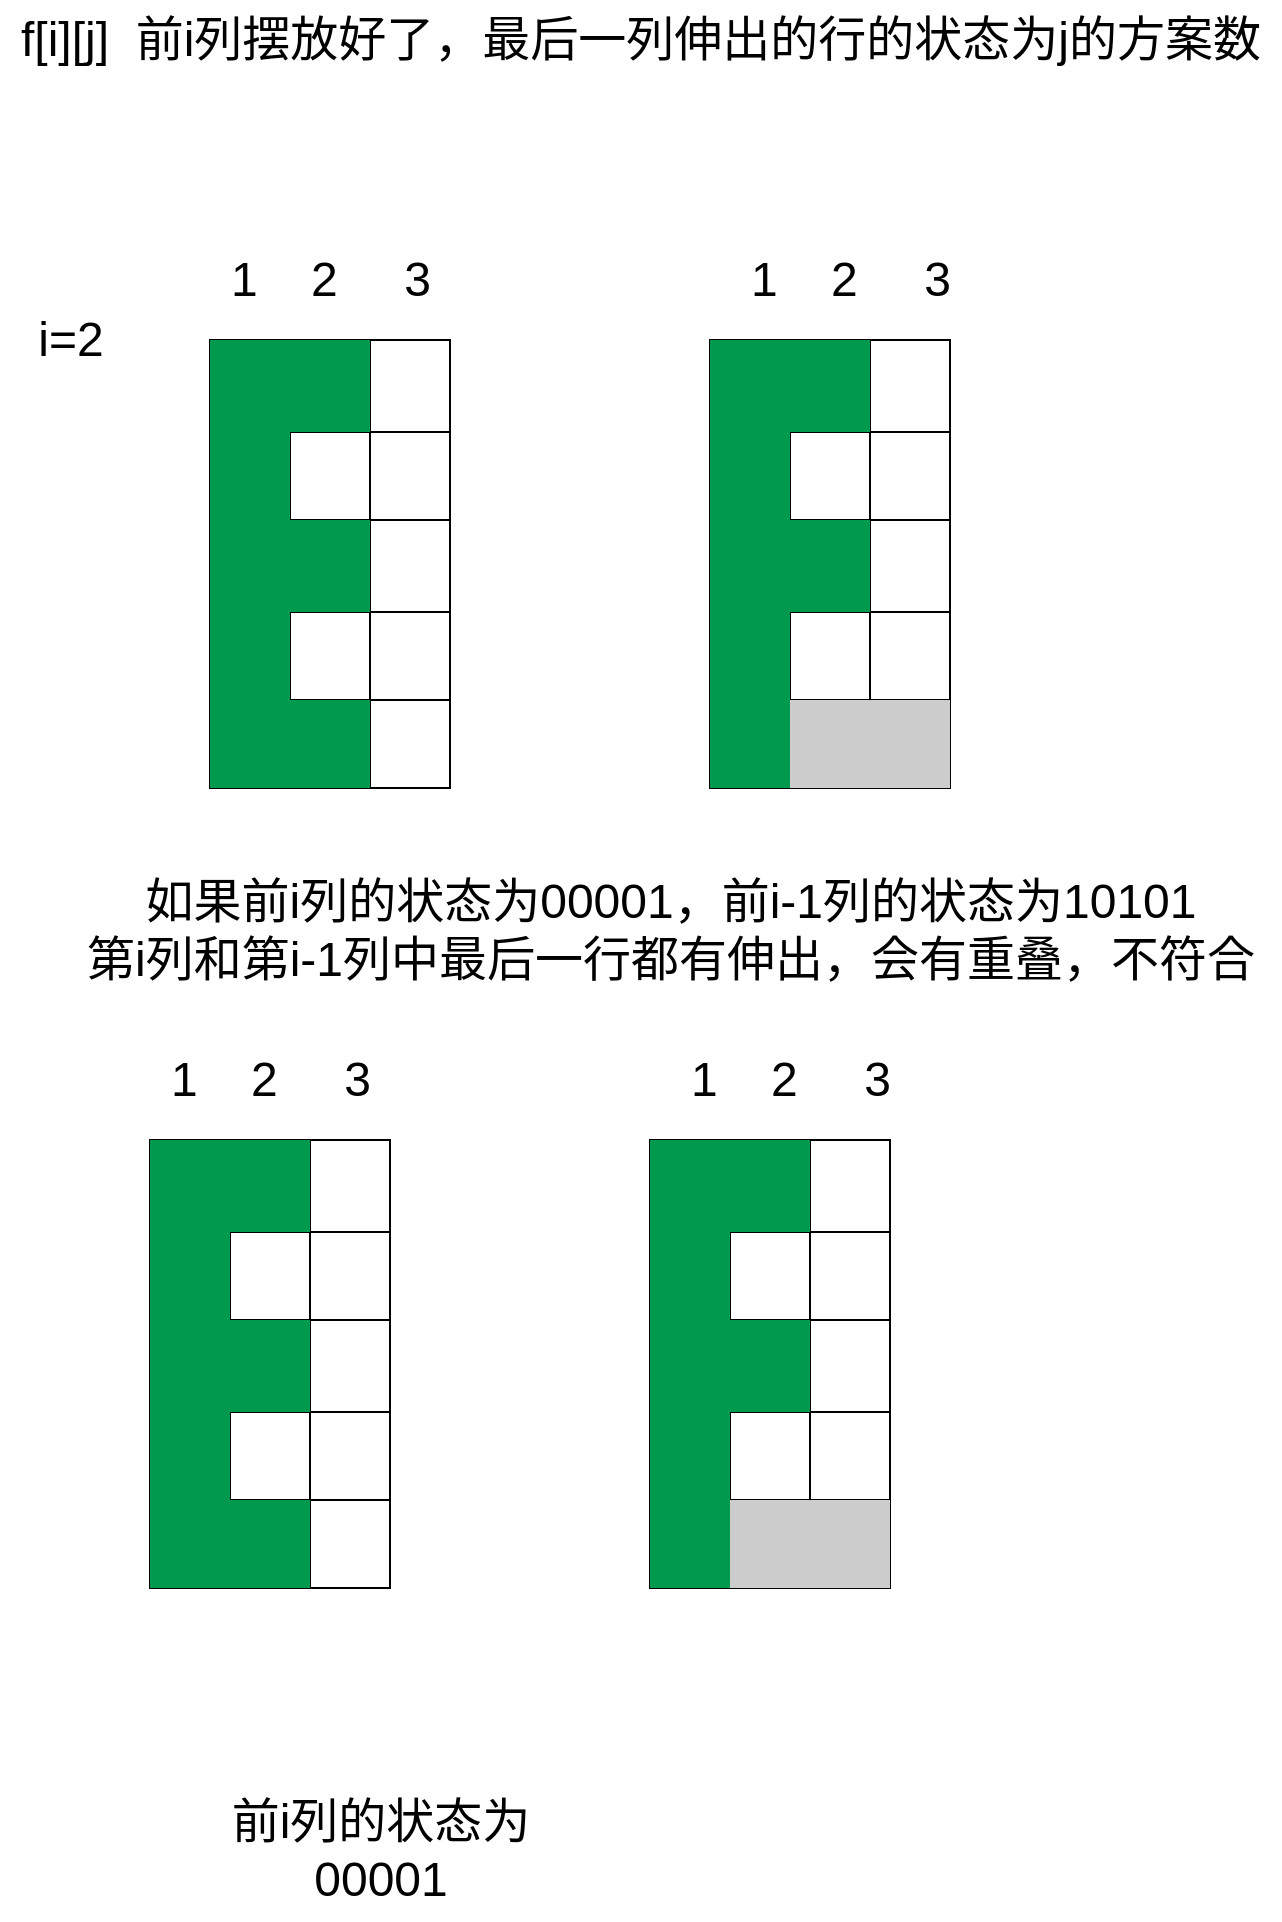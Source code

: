 <mxfile version="20.6.2" type="github">
  <diagram id="s1i5yooGdVgUBMXXOiFS" name="第 1 页">
    <mxGraphModel dx="1422" dy="762" grid="1" gridSize="10" guides="1" tooltips="1" connect="1" arrows="1" fold="1" page="1" pageScale="1" pageWidth="827" pageHeight="1169" math="0" shadow="0">
      <root>
        <mxCell id="0" />
        <mxCell id="1" parent="0" />
        <mxCell id="GDhCXUy0nGOr61agKOmu-1" value="" style="shape=table;startSize=0;container=1;collapsible=0;childLayout=tableLayout;" vertex="1" parent="1">
          <mxGeometry x="130" y="200" width="120" height="224" as="geometry" />
        </mxCell>
        <mxCell id="GDhCXUy0nGOr61agKOmu-2" value="" style="shape=tableRow;horizontal=0;startSize=0;swimlaneHead=0;swimlaneBody=0;top=0;left=0;bottom=0;right=0;collapsible=0;dropTarget=0;fillColor=none;points=[[0,0.5],[1,0.5]];portConstraint=eastwest;" vertex="1" parent="GDhCXUy0nGOr61agKOmu-1">
          <mxGeometry width="120" height="46" as="geometry" />
        </mxCell>
        <mxCell id="GDhCXUy0nGOr61agKOmu-3" value="" style="shape=partialRectangle;html=1;whiteSpace=wrap;connectable=0;overflow=hidden;fillColor=#00994D;top=0;left=0;bottom=0;right=0;pointerEvents=1;" vertex="1" parent="GDhCXUy0nGOr61agKOmu-2">
          <mxGeometry width="40" height="46" as="geometry">
            <mxRectangle width="40" height="46" as="alternateBounds" />
          </mxGeometry>
        </mxCell>
        <mxCell id="GDhCXUy0nGOr61agKOmu-4" value="" style="shape=partialRectangle;html=1;whiteSpace=wrap;connectable=0;overflow=hidden;fillColor=#00994D;top=0;left=0;bottom=0;right=0;pointerEvents=1;" vertex="1" parent="GDhCXUy0nGOr61agKOmu-2">
          <mxGeometry x="40" width="40" height="46" as="geometry">
            <mxRectangle width="40" height="46" as="alternateBounds" />
          </mxGeometry>
        </mxCell>
        <mxCell id="GDhCXUy0nGOr61agKOmu-5" value="" style="shape=partialRectangle;html=1;whiteSpace=wrap;connectable=0;overflow=hidden;fillColor=none;top=0;left=0;bottom=0;right=0;pointerEvents=1;" vertex="1" parent="GDhCXUy0nGOr61agKOmu-2">
          <mxGeometry x="80" width="40" height="46" as="geometry">
            <mxRectangle width="40" height="46" as="alternateBounds" />
          </mxGeometry>
        </mxCell>
        <mxCell id="GDhCXUy0nGOr61agKOmu-6" value="" style="shape=tableRow;horizontal=0;startSize=0;swimlaneHead=0;swimlaneBody=0;top=0;left=0;bottom=0;right=0;collapsible=0;dropTarget=0;fillColor=none;points=[[0,0.5],[1,0.5]];portConstraint=eastwest;" vertex="1" parent="GDhCXUy0nGOr61agKOmu-1">
          <mxGeometry y="46" width="120" height="44" as="geometry" />
        </mxCell>
        <mxCell id="GDhCXUy0nGOr61agKOmu-7" value="" style="shape=partialRectangle;html=1;whiteSpace=wrap;connectable=0;overflow=hidden;fillColor=#00994D;top=0;left=0;bottom=0;right=0;pointerEvents=1;" vertex="1" parent="GDhCXUy0nGOr61agKOmu-6">
          <mxGeometry width="40" height="44" as="geometry">
            <mxRectangle width="40" height="44" as="alternateBounds" />
          </mxGeometry>
        </mxCell>
        <mxCell id="GDhCXUy0nGOr61agKOmu-8" value="" style="shape=partialRectangle;html=1;whiteSpace=wrap;connectable=0;overflow=hidden;fillColor=none;top=0;left=0;bottom=0;right=0;pointerEvents=1;" vertex="1" parent="GDhCXUy0nGOr61agKOmu-6">
          <mxGeometry x="40" width="40" height="44" as="geometry">
            <mxRectangle width="40" height="44" as="alternateBounds" />
          </mxGeometry>
        </mxCell>
        <mxCell id="GDhCXUy0nGOr61agKOmu-9" value="" style="shape=partialRectangle;html=1;whiteSpace=wrap;connectable=0;overflow=hidden;fillColor=none;top=0;left=0;bottom=0;right=0;pointerEvents=1;" vertex="1" parent="GDhCXUy0nGOr61agKOmu-6">
          <mxGeometry x="80" width="40" height="44" as="geometry">
            <mxRectangle width="40" height="44" as="alternateBounds" />
          </mxGeometry>
        </mxCell>
        <mxCell id="GDhCXUy0nGOr61agKOmu-10" value="" style="shape=tableRow;horizontal=0;startSize=0;swimlaneHead=0;swimlaneBody=0;top=0;left=0;bottom=0;right=0;collapsible=0;dropTarget=0;fillColor=none;points=[[0,0.5],[1,0.5]];portConstraint=eastwest;" vertex="1" parent="GDhCXUy0nGOr61agKOmu-1">
          <mxGeometry y="90" width="120" height="46" as="geometry" />
        </mxCell>
        <mxCell id="GDhCXUy0nGOr61agKOmu-11" value="" style="shape=partialRectangle;html=1;whiteSpace=wrap;connectable=0;overflow=hidden;fillColor=#00994D;top=0;left=0;bottom=0;right=0;pointerEvents=1;" vertex="1" parent="GDhCXUy0nGOr61agKOmu-10">
          <mxGeometry width="40" height="46" as="geometry">
            <mxRectangle width="40" height="46" as="alternateBounds" />
          </mxGeometry>
        </mxCell>
        <mxCell id="GDhCXUy0nGOr61agKOmu-12" value="" style="shape=partialRectangle;html=1;whiteSpace=wrap;connectable=0;overflow=hidden;fillColor=#00994D;top=0;left=0;bottom=0;right=0;pointerEvents=1;" vertex="1" parent="GDhCXUy0nGOr61agKOmu-10">
          <mxGeometry x="40" width="40" height="46" as="geometry">
            <mxRectangle width="40" height="46" as="alternateBounds" />
          </mxGeometry>
        </mxCell>
        <mxCell id="GDhCXUy0nGOr61agKOmu-13" value="" style="shape=partialRectangle;html=1;whiteSpace=wrap;connectable=0;overflow=hidden;fillColor=none;top=0;left=0;bottom=0;right=0;pointerEvents=1;" vertex="1" parent="GDhCXUy0nGOr61agKOmu-10">
          <mxGeometry x="80" width="40" height="46" as="geometry">
            <mxRectangle width="40" height="46" as="alternateBounds" />
          </mxGeometry>
        </mxCell>
        <mxCell id="GDhCXUy0nGOr61agKOmu-14" value="" style="shape=tableRow;horizontal=0;startSize=0;swimlaneHead=0;swimlaneBody=0;top=0;left=0;bottom=0;right=0;collapsible=0;dropTarget=0;fillColor=none;points=[[0,0.5],[1,0.5]];portConstraint=eastwest;" vertex="1" parent="GDhCXUy0nGOr61agKOmu-1">
          <mxGeometry y="136" width="120" height="44" as="geometry" />
        </mxCell>
        <mxCell id="GDhCXUy0nGOr61agKOmu-15" value="" style="shape=partialRectangle;html=1;whiteSpace=wrap;connectable=0;overflow=hidden;fillColor=#00994D;top=0;left=0;bottom=0;right=0;pointerEvents=1;" vertex="1" parent="GDhCXUy0nGOr61agKOmu-14">
          <mxGeometry width="40" height="44" as="geometry">
            <mxRectangle width="40" height="44" as="alternateBounds" />
          </mxGeometry>
        </mxCell>
        <mxCell id="GDhCXUy0nGOr61agKOmu-16" value="" style="shape=partialRectangle;html=1;whiteSpace=wrap;connectable=0;overflow=hidden;fillColor=none;top=0;left=0;bottom=0;right=0;pointerEvents=1;" vertex="1" parent="GDhCXUy0nGOr61agKOmu-14">
          <mxGeometry x="40" width="40" height="44" as="geometry">
            <mxRectangle width="40" height="44" as="alternateBounds" />
          </mxGeometry>
        </mxCell>
        <mxCell id="GDhCXUy0nGOr61agKOmu-17" value="" style="shape=partialRectangle;html=1;whiteSpace=wrap;connectable=0;overflow=hidden;fillColor=none;top=0;left=0;bottom=0;right=0;pointerEvents=1;" vertex="1" parent="GDhCXUy0nGOr61agKOmu-14">
          <mxGeometry x="80" width="40" height="44" as="geometry">
            <mxRectangle width="40" height="44" as="alternateBounds" />
          </mxGeometry>
        </mxCell>
        <mxCell id="GDhCXUy0nGOr61agKOmu-80" style="shape=tableRow;horizontal=0;startSize=0;swimlaneHead=0;swimlaneBody=0;top=0;left=0;bottom=0;right=0;collapsible=0;dropTarget=0;fillColor=none;points=[[0,0.5],[1,0.5]];portConstraint=eastwest;" vertex="1" parent="GDhCXUy0nGOr61agKOmu-1">
          <mxGeometry y="180" width="120" height="44" as="geometry" />
        </mxCell>
        <mxCell id="GDhCXUy0nGOr61agKOmu-81" style="shape=partialRectangle;html=1;whiteSpace=wrap;connectable=0;overflow=hidden;fillColor=#00994D;top=0;left=0;bottom=0;right=0;pointerEvents=1;" vertex="1" parent="GDhCXUy0nGOr61agKOmu-80">
          <mxGeometry width="40" height="44" as="geometry">
            <mxRectangle width="40" height="44" as="alternateBounds" />
          </mxGeometry>
        </mxCell>
        <mxCell id="GDhCXUy0nGOr61agKOmu-82" style="shape=partialRectangle;html=1;whiteSpace=wrap;connectable=0;overflow=hidden;fillColor=#00994D;top=0;left=0;bottom=0;right=0;pointerEvents=1;" vertex="1" parent="GDhCXUy0nGOr61agKOmu-80">
          <mxGeometry x="40" width="40" height="44" as="geometry">
            <mxRectangle width="40" height="44" as="alternateBounds" />
          </mxGeometry>
        </mxCell>
        <mxCell id="GDhCXUy0nGOr61agKOmu-83" style="shape=partialRectangle;html=1;whiteSpace=wrap;connectable=0;overflow=hidden;fillColor=none;top=0;left=0;bottom=0;right=0;pointerEvents=1;" vertex="1" parent="GDhCXUy0nGOr61agKOmu-80">
          <mxGeometry x="80" width="40" height="44" as="geometry">
            <mxRectangle width="40" height="44" as="alternateBounds" />
          </mxGeometry>
        </mxCell>
        <mxCell id="GDhCXUy0nGOr61agKOmu-18" value="&lt;font style=&quot;font-size: 24px;&quot;&gt;1&amp;nbsp; &amp;nbsp; 2&amp;nbsp; &amp;nbsp; &amp;nbsp;3&lt;/font&gt;" style="text;html=1;align=center;verticalAlign=middle;resizable=0;points=[];autosize=1;strokeColor=none;fillColor=none;" vertex="1" parent="1">
          <mxGeometry x="130" y="150" width="120" height="40" as="geometry" />
        </mxCell>
        <mxCell id="GDhCXUy0nGOr61agKOmu-55" value="&lt;font style=&quot;font-size: 24px;&quot;&gt;1&amp;nbsp; &amp;nbsp; 2&amp;nbsp; &amp;nbsp; &amp;nbsp;3&lt;/font&gt;" style="text;html=1;align=center;verticalAlign=middle;resizable=0;points=[];autosize=1;strokeColor=none;fillColor=none;" vertex="1" parent="1">
          <mxGeometry x="390" y="150" width="120" height="40" as="geometry" />
        </mxCell>
        <mxCell id="GDhCXUy0nGOr61agKOmu-56" value="如果前i列的状态为00001，前i-1列的状态为10101&lt;br&gt;&lt;div style=&quot;text-align: left;&quot;&gt;第i列和第i-1列中最后一行都有伸出，会有重叠，不符合&lt;/div&gt;" style="text;html=1;align=center;verticalAlign=middle;resizable=0;points=[];autosize=1;strokeColor=none;fillColor=none;fontSize=24;" vertex="1" parent="1">
          <mxGeometry x="55" y="460" width="610" height="70" as="geometry" />
        </mxCell>
        <mxCell id="GDhCXUy0nGOr61agKOmu-128" value="前i列的状态为&lt;br&gt;00001" style="text;html=1;align=center;verticalAlign=middle;resizable=0;points=[];autosize=1;strokeColor=none;fillColor=none;fontSize=24;" vertex="1" parent="1">
          <mxGeometry x="130" y="920" width="170" height="70" as="geometry" />
        </mxCell>
        <mxCell id="GDhCXUy0nGOr61agKOmu-129" value="i=2" style="text;html=1;align=center;verticalAlign=middle;resizable=0;points=[];autosize=1;strokeColor=none;fillColor=none;fontSize=24;" vertex="1" parent="1">
          <mxGeometry x="30" y="180" width="60" height="40" as="geometry" />
        </mxCell>
        <mxCell id="GDhCXUy0nGOr61agKOmu-130" value="" style="shape=table;startSize=0;container=1;collapsible=0;childLayout=tableLayout;" vertex="1" parent="1">
          <mxGeometry x="380" y="200" width="120" height="224" as="geometry" />
        </mxCell>
        <mxCell id="GDhCXUy0nGOr61agKOmu-131" value="" style="shape=tableRow;horizontal=0;startSize=0;swimlaneHead=0;swimlaneBody=0;top=0;left=0;bottom=0;right=0;collapsible=0;dropTarget=0;fillColor=none;points=[[0,0.5],[1,0.5]];portConstraint=eastwest;" vertex="1" parent="GDhCXUy0nGOr61agKOmu-130">
          <mxGeometry width="120" height="46" as="geometry" />
        </mxCell>
        <mxCell id="GDhCXUy0nGOr61agKOmu-132" value="" style="shape=partialRectangle;html=1;whiteSpace=wrap;connectable=0;overflow=hidden;fillColor=#00994D;top=0;left=0;bottom=0;right=0;pointerEvents=1;" vertex="1" parent="GDhCXUy0nGOr61agKOmu-131">
          <mxGeometry width="40" height="46" as="geometry">
            <mxRectangle width="40" height="46" as="alternateBounds" />
          </mxGeometry>
        </mxCell>
        <mxCell id="GDhCXUy0nGOr61agKOmu-133" value="" style="shape=partialRectangle;html=1;whiteSpace=wrap;connectable=0;overflow=hidden;fillColor=#00994D;top=0;left=0;bottom=0;right=0;pointerEvents=1;" vertex="1" parent="GDhCXUy0nGOr61agKOmu-131">
          <mxGeometry x="40" width="40" height="46" as="geometry">
            <mxRectangle width="40" height="46" as="alternateBounds" />
          </mxGeometry>
        </mxCell>
        <mxCell id="GDhCXUy0nGOr61agKOmu-134" value="" style="shape=partialRectangle;html=1;whiteSpace=wrap;connectable=0;overflow=hidden;fillColor=none;top=0;left=0;bottom=0;right=0;pointerEvents=1;" vertex="1" parent="GDhCXUy0nGOr61agKOmu-131">
          <mxGeometry x="80" width="40" height="46" as="geometry">
            <mxRectangle width="40" height="46" as="alternateBounds" />
          </mxGeometry>
        </mxCell>
        <mxCell id="GDhCXUy0nGOr61agKOmu-135" value="" style="shape=tableRow;horizontal=0;startSize=0;swimlaneHead=0;swimlaneBody=0;top=0;left=0;bottom=0;right=0;collapsible=0;dropTarget=0;fillColor=none;points=[[0,0.5],[1,0.5]];portConstraint=eastwest;" vertex="1" parent="GDhCXUy0nGOr61agKOmu-130">
          <mxGeometry y="46" width="120" height="44" as="geometry" />
        </mxCell>
        <mxCell id="GDhCXUy0nGOr61agKOmu-136" value="" style="shape=partialRectangle;html=1;whiteSpace=wrap;connectable=0;overflow=hidden;fillColor=#00994D;top=0;left=0;bottom=0;right=0;pointerEvents=1;" vertex="1" parent="GDhCXUy0nGOr61agKOmu-135">
          <mxGeometry width="40" height="44" as="geometry">
            <mxRectangle width="40" height="44" as="alternateBounds" />
          </mxGeometry>
        </mxCell>
        <mxCell id="GDhCXUy0nGOr61agKOmu-137" value="" style="shape=partialRectangle;html=1;whiteSpace=wrap;connectable=0;overflow=hidden;fillColor=none;top=0;left=0;bottom=0;right=0;pointerEvents=1;" vertex="1" parent="GDhCXUy0nGOr61agKOmu-135">
          <mxGeometry x="40" width="40" height="44" as="geometry">
            <mxRectangle width="40" height="44" as="alternateBounds" />
          </mxGeometry>
        </mxCell>
        <mxCell id="GDhCXUy0nGOr61agKOmu-138" value="" style="shape=partialRectangle;html=1;whiteSpace=wrap;connectable=0;overflow=hidden;fillColor=none;top=0;left=0;bottom=0;right=0;pointerEvents=1;" vertex="1" parent="GDhCXUy0nGOr61agKOmu-135">
          <mxGeometry x="80" width="40" height="44" as="geometry">
            <mxRectangle width="40" height="44" as="alternateBounds" />
          </mxGeometry>
        </mxCell>
        <mxCell id="GDhCXUy0nGOr61agKOmu-139" value="" style="shape=tableRow;horizontal=0;startSize=0;swimlaneHead=0;swimlaneBody=0;top=0;left=0;bottom=0;right=0;collapsible=0;dropTarget=0;fillColor=none;points=[[0,0.5],[1,0.5]];portConstraint=eastwest;" vertex="1" parent="GDhCXUy0nGOr61agKOmu-130">
          <mxGeometry y="90" width="120" height="46" as="geometry" />
        </mxCell>
        <mxCell id="GDhCXUy0nGOr61agKOmu-140" value="" style="shape=partialRectangle;html=1;whiteSpace=wrap;connectable=0;overflow=hidden;fillColor=#00994D;top=0;left=0;bottom=0;right=0;pointerEvents=1;" vertex="1" parent="GDhCXUy0nGOr61agKOmu-139">
          <mxGeometry width="40" height="46" as="geometry">
            <mxRectangle width="40" height="46" as="alternateBounds" />
          </mxGeometry>
        </mxCell>
        <mxCell id="GDhCXUy0nGOr61agKOmu-141" value="" style="shape=partialRectangle;html=1;whiteSpace=wrap;connectable=0;overflow=hidden;fillColor=#00994D;top=0;left=0;bottom=0;right=0;pointerEvents=1;" vertex="1" parent="GDhCXUy0nGOr61agKOmu-139">
          <mxGeometry x="40" width="40" height="46" as="geometry">
            <mxRectangle width="40" height="46" as="alternateBounds" />
          </mxGeometry>
        </mxCell>
        <mxCell id="GDhCXUy0nGOr61agKOmu-142" value="" style="shape=partialRectangle;html=1;whiteSpace=wrap;connectable=0;overflow=hidden;fillColor=none;top=0;left=0;bottom=0;right=0;pointerEvents=1;" vertex="1" parent="GDhCXUy0nGOr61agKOmu-139">
          <mxGeometry x="80" width="40" height="46" as="geometry">
            <mxRectangle width="40" height="46" as="alternateBounds" />
          </mxGeometry>
        </mxCell>
        <mxCell id="GDhCXUy0nGOr61agKOmu-143" value="" style="shape=tableRow;horizontal=0;startSize=0;swimlaneHead=0;swimlaneBody=0;top=0;left=0;bottom=0;right=0;collapsible=0;dropTarget=0;fillColor=none;points=[[0,0.5],[1,0.5]];portConstraint=eastwest;" vertex="1" parent="GDhCXUy0nGOr61agKOmu-130">
          <mxGeometry y="136" width="120" height="44" as="geometry" />
        </mxCell>
        <mxCell id="GDhCXUy0nGOr61agKOmu-144" value="" style="shape=partialRectangle;html=1;whiteSpace=wrap;connectable=0;overflow=hidden;fillColor=#00994D;top=0;left=0;bottom=0;right=0;pointerEvents=1;" vertex="1" parent="GDhCXUy0nGOr61agKOmu-143">
          <mxGeometry width="40" height="44" as="geometry">
            <mxRectangle width="40" height="44" as="alternateBounds" />
          </mxGeometry>
        </mxCell>
        <mxCell id="GDhCXUy0nGOr61agKOmu-145" value="" style="shape=partialRectangle;html=1;whiteSpace=wrap;connectable=0;overflow=hidden;fillColor=none;top=0;left=0;bottom=0;right=0;pointerEvents=1;" vertex="1" parent="GDhCXUy0nGOr61agKOmu-143">
          <mxGeometry x="40" width="40" height="44" as="geometry">
            <mxRectangle width="40" height="44" as="alternateBounds" />
          </mxGeometry>
        </mxCell>
        <mxCell id="GDhCXUy0nGOr61agKOmu-146" value="" style="shape=partialRectangle;html=1;whiteSpace=wrap;connectable=0;overflow=hidden;fillColor=none;top=0;left=0;bottom=0;right=0;pointerEvents=1;" vertex="1" parent="GDhCXUy0nGOr61agKOmu-143">
          <mxGeometry x="80" width="40" height="44" as="geometry">
            <mxRectangle width="40" height="44" as="alternateBounds" />
          </mxGeometry>
        </mxCell>
        <mxCell id="GDhCXUy0nGOr61agKOmu-147" style="shape=tableRow;horizontal=0;startSize=0;swimlaneHead=0;swimlaneBody=0;top=0;left=0;bottom=0;right=0;collapsible=0;dropTarget=0;fillColor=none;points=[[0,0.5],[1,0.5]];portConstraint=eastwest;" vertex="1" parent="GDhCXUy0nGOr61agKOmu-130">
          <mxGeometry y="180" width="120" height="44" as="geometry" />
        </mxCell>
        <mxCell id="GDhCXUy0nGOr61agKOmu-148" style="shape=partialRectangle;html=1;whiteSpace=wrap;connectable=0;overflow=hidden;fillColor=#00994D;top=0;left=0;bottom=0;right=0;pointerEvents=1;" vertex="1" parent="GDhCXUy0nGOr61agKOmu-147">
          <mxGeometry width="40" height="44" as="geometry">
            <mxRectangle width="40" height="44" as="alternateBounds" />
          </mxGeometry>
        </mxCell>
        <mxCell id="GDhCXUy0nGOr61agKOmu-149" style="shape=partialRectangle;html=1;whiteSpace=wrap;connectable=0;overflow=hidden;fillColor=#CCCCCC;top=0;left=0;bottom=0;right=0;pointerEvents=1;" vertex="1" parent="GDhCXUy0nGOr61agKOmu-147">
          <mxGeometry x="40" width="40" height="44" as="geometry">
            <mxRectangle width="40" height="44" as="alternateBounds" />
          </mxGeometry>
        </mxCell>
        <mxCell id="GDhCXUy0nGOr61agKOmu-150" style="shape=partialRectangle;html=1;whiteSpace=wrap;connectable=0;overflow=hidden;fillColor=#CCCCCC;top=0;left=0;bottom=0;right=0;pointerEvents=1;" vertex="1" parent="GDhCXUy0nGOr61agKOmu-147">
          <mxGeometry x="80" width="40" height="44" as="geometry">
            <mxRectangle width="40" height="44" as="alternateBounds" />
          </mxGeometry>
        </mxCell>
        <mxCell id="GDhCXUy0nGOr61agKOmu-151" value="f[i][j]&amp;nbsp; 前i列摆放好了，最后一列伸出的行的状态为j的方案数" style="text;html=1;align=center;verticalAlign=middle;resizable=0;points=[];autosize=1;strokeColor=none;fillColor=none;fontSize=24;" vertex="1" parent="1">
          <mxGeometry x="25" y="30" width="640" height="40" as="geometry" />
        </mxCell>
        <mxCell id="GDhCXUy0nGOr61agKOmu-152" value="" style="shape=table;startSize=0;container=1;collapsible=0;childLayout=tableLayout;" vertex="1" parent="1">
          <mxGeometry x="100" y="600" width="120" height="224" as="geometry" />
        </mxCell>
        <mxCell id="GDhCXUy0nGOr61agKOmu-153" value="" style="shape=tableRow;horizontal=0;startSize=0;swimlaneHead=0;swimlaneBody=0;top=0;left=0;bottom=0;right=0;collapsible=0;dropTarget=0;fillColor=none;points=[[0,0.5],[1,0.5]];portConstraint=eastwest;" vertex="1" parent="GDhCXUy0nGOr61agKOmu-152">
          <mxGeometry width="120" height="46" as="geometry" />
        </mxCell>
        <mxCell id="GDhCXUy0nGOr61agKOmu-154" value="" style="shape=partialRectangle;html=1;whiteSpace=wrap;connectable=0;overflow=hidden;fillColor=#00994D;top=0;left=0;bottom=0;right=0;pointerEvents=1;" vertex="1" parent="GDhCXUy0nGOr61agKOmu-153">
          <mxGeometry width="40" height="46" as="geometry">
            <mxRectangle width="40" height="46" as="alternateBounds" />
          </mxGeometry>
        </mxCell>
        <mxCell id="GDhCXUy0nGOr61agKOmu-155" value="" style="shape=partialRectangle;html=1;whiteSpace=wrap;connectable=0;overflow=hidden;fillColor=#00994D;top=0;left=0;bottom=0;right=0;pointerEvents=1;" vertex="1" parent="GDhCXUy0nGOr61agKOmu-153">
          <mxGeometry x="40" width="40" height="46" as="geometry">
            <mxRectangle width="40" height="46" as="alternateBounds" />
          </mxGeometry>
        </mxCell>
        <mxCell id="GDhCXUy0nGOr61agKOmu-156" value="" style="shape=partialRectangle;html=1;whiteSpace=wrap;connectable=0;overflow=hidden;fillColor=none;top=0;left=0;bottom=0;right=0;pointerEvents=1;" vertex="1" parent="GDhCXUy0nGOr61agKOmu-153">
          <mxGeometry x="80" width="40" height="46" as="geometry">
            <mxRectangle width="40" height="46" as="alternateBounds" />
          </mxGeometry>
        </mxCell>
        <mxCell id="GDhCXUy0nGOr61agKOmu-157" value="" style="shape=tableRow;horizontal=0;startSize=0;swimlaneHead=0;swimlaneBody=0;top=0;left=0;bottom=0;right=0;collapsible=0;dropTarget=0;fillColor=none;points=[[0,0.5],[1,0.5]];portConstraint=eastwest;" vertex="1" parent="GDhCXUy0nGOr61agKOmu-152">
          <mxGeometry y="46" width="120" height="44" as="geometry" />
        </mxCell>
        <mxCell id="GDhCXUy0nGOr61agKOmu-158" value="" style="shape=partialRectangle;html=1;whiteSpace=wrap;connectable=0;overflow=hidden;fillColor=#00994D;top=0;left=0;bottom=0;right=0;pointerEvents=1;" vertex="1" parent="GDhCXUy0nGOr61agKOmu-157">
          <mxGeometry width="40" height="44" as="geometry">
            <mxRectangle width="40" height="44" as="alternateBounds" />
          </mxGeometry>
        </mxCell>
        <mxCell id="GDhCXUy0nGOr61agKOmu-159" value="" style="shape=partialRectangle;html=1;whiteSpace=wrap;connectable=0;overflow=hidden;fillColor=none;top=0;left=0;bottom=0;right=0;pointerEvents=1;" vertex="1" parent="GDhCXUy0nGOr61agKOmu-157">
          <mxGeometry x="40" width="40" height="44" as="geometry">
            <mxRectangle width="40" height="44" as="alternateBounds" />
          </mxGeometry>
        </mxCell>
        <mxCell id="GDhCXUy0nGOr61agKOmu-160" value="" style="shape=partialRectangle;html=1;whiteSpace=wrap;connectable=0;overflow=hidden;fillColor=none;top=0;left=0;bottom=0;right=0;pointerEvents=1;" vertex="1" parent="GDhCXUy0nGOr61agKOmu-157">
          <mxGeometry x="80" width="40" height="44" as="geometry">
            <mxRectangle width="40" height="44" as="alternateBounds" />
          </mxGeometry>
        </mxCell>
        <mxCell id="GDhCXUy0nGOr61agKOmu-161" value="" style="shape=tableRow;horizontal=0;startSize=0;swimlaneHead=0;swimlaneBody=0;top=0;left=0;bottom=0;right=0;collapsible=0;dropTarget=0;fillColor=none;points=[[0,0.5],[1,0.5]];portConstraint=eastwest;" vertex="1" parent="GDhCXUy0nGOr61agKOmu-152">
          <mxGeometry y="90" width="120" height="46" as="geometry" />
        </mxCell>
        <mxCell id="GDhCXUy0nGOr61agKOmu-162" value="" style="shape=partialRectangle;html=1;whiteSpace=wrap;connectable=0;overflow=hidden;fillColor=#00994D;top=0;left=0;bottom=0;right=0;pointerEvents=1;" vertex="1" parent="GDhCXUy0nGOr61agKOmu-161">
          <mxGeometry width="40" height="46" as="geometry">
            <mxRectangle width="40" height="46" as="alternateBounds" />
          </mxGeometry>
        </mxCell>
        <mxCell id="GDhCXUy0nGOr61agKOmu-163" value="" style="shape=partialRectangle;html=1;whiteSpace=wrap;connectable=0;overflow=hidden;fillColor=#00994D;top=0;left=0;bottom=0;right=0;pointerEvents=1;" vertex="1" parent="GDhCXUy0nGOr61agKOmu-161">
          <mxGeometry x="40" width="40" height="46" as="geometry">
            <mxRectangle width="40" height="46" as="alternateBounds" />
          </mxGeometry>
        </mxCell>
        <mxCell id="GDhCXUy0nGOr61agKOmu-164" value="" style="shape=partialRectangle;html=1;whiteSpace=wrap;connectable=0;overflow=hidden;fillColor=none;top=0;left=0;bottom=0;right=0;pointerEvents=1;" vertex="1" parent="GDhCXUy0nGOr61agKOmu-161">
          <mxGeometry x="80" width="40" height="46" as="geometry">
            <mxRectangle width="40" height="46" as="alternateBounds" />
          </mxGeometry>
        </mxCell>
        <mxCell id="GDhCXUy0nGOr61agKOmu-165" value="" style="shape=tableRow;horizontal=0;startSize=0;swimlaneHead=0;swimlaneBody=0;top=0;left=0;bottom=0;right=0;collapsible=0;dropTarget=0;fillColor=none;points=[[0,0.5],[1,0.5]];portConstraint=eastwest;" vertex="1" parent="GDhCXUy0nGOr61agKOmu-152">
          <mxGeometry y="136" width="120" height="44" as="geometry" />
        </mxCell>
        <mxCell id="GDhCXUy0nGOr61agKOmu-166" value="" style="shape=partialRectangle;html=1;whiteSpace=wrap;connectable=0;overflow=hidden;fillColor=#00994D;top=0;left=0;bottom=0;right=0;pointerEvents=1;" vertex="1" parent="GDhCXUy0nGOr61agKOmu-165">
          <mxGeometry width="40" height="44" as="geometry">
            <mxRectangle width="40" height="44" as="alternateBounds" />
          </mxGeometry>
        </mxCell>
        <mxCell id="GDhCXUy0nGOr61agKOmu-167" value="" style="shape=partialRectangle;html=1;whiteSpace=wrap;connectable=0;overflow=hidden;fillColor=none;top=0;left=0;bottom=0;right=0;pointerEvents=1;" vertex="1" parent="GDhCXUy0nGOr61agKOmu-165">
          <mxGeometry x="40" width="40" height="44" as="geometry">
            <mxRectangle width="40" height="44" as="alternateBounds" />
          </mxGeometry>
        </mxCell>
        <mxCell id="GDhCXUy0nGOr61agKOmu-168" value="" style="shape=partialRectangle;html=1;whiteSpace=wrap;connectable=0;overflow=hidden;fillColor=none;top=0;left=0;bottom=0;right=0;pointerEvents=1;" vertex="1" parent="GDhCXUy0nGOr61agKOmu-165">
          <mxGeometry x="80" width="40" height="44" as="geometry">
            <mxRectangle width="40" height="44" as="alternateBounds" />
          </mxGeometry>
        </mxCell>
        <mxCell id="GDhCXUy0nGOr61agKOmu-169" style="shape=tableRow;horizontal=0;startSize=0;swimlaneHead=0;swimlaneBody=0;top=0;left=0;bottom=0;right=0;collapsible=0;dropTarget=0;fillColor=none;points=[[0,0.5],[1,0.5]];portConstraint=eastwest;" vertex="1" parent="GDhCXUy0nGOr61agKOmu-152">
          <mxGeometry y="180" width="120" height="44" as="geometry" />
        </mxCell>
        <mxCell id="GDhCXUy0nGOr61agKOmu-170" style="shape=partialRectangle;html=1;whiteSpace=wrap;connectable=0;overflow=hidden;fillColor=#00994D;top=0;left=0;bottom=0;right=0;pointerEvents=1;" vertex="1" parent="GDhCXUy0nGOr61agKOmu-169">
          <mxGeometry width="40" height="44" as="geometry">
            <mxRectangle width="40" height="44" as="alternateBounds" />
          </mxGeometry>
        </mxCell>
        <mxCell id="GDhCXUy0nGOr61agKOmu-171" style="shape=partialRectangle;html=1;whiteSpace=wrap;connectable=0;overflow=hidden;fillColor=#00994D;top=0;left=0;bottom=0;right=0;pointerEvents=1;" vertex="1" parent="GDhCXUy0nGOr61agKOmu-169">
          <mxGeometry x="40" width="40" height="44" as="geometry">
            <mxRectangle width="40" height="44" as="alternateBounds" />
          </mxGeometry>
        </mxCell>
        <mxCell id="GDhCXUy0nGOr61agKOmu-172" style="shape=partialRectangle;html=1;whiteSpace=wrap;connectable=0;overflow=hidden;fillColor=none;top=0;left=0;bottom=0;right=0;pointerEvents=1;" vertex="1" parent="GDhCXUy0nGOr61agKOmu-169">
          <mxGeometry x="80" width="40" height="44" as="geometry">
            <mxRectangle width="40" height="44" as="alternateBounds" />
          </mxGeometry>
        </mxCell>
        <mxCell id="GDhCXUy0nGOr61agKOmu-173" value="&lt;font style=&quot;font-size: 24px;&quot;&gt;1&amp;nbsp; &amp;nbsp; 2&amp;nbsp; &amp;nbsp; &amp;nbsp;3&lt;/font&gt;" style="text;html=1;align=center;verticalAlign=middle;resizable=0;points=[];autosize=1;strokeColor=none;fillColor=none;" vertex="1" parent="1">
          <mxGeometry x="100" y="550" width="120" height="40" as="geometry" />
        </mxCell>
        <mxCell id="GDhCXUy0nGOr61agKOmu-174" value="&lt;font style=&quot;font-size: 24px;&quot;&gt;1&amp;nbsp; &amp;nbsp; 2&amp;nbsp; &amp;nbsp; &amp;nbsp;3&lt;/font&gt;" style="text;html=1;align=center;verticalAlign=middle;resizable=0;points=[];autosize=1;strokeColor=none;fillColor=none;" vertex="1" parent="1">
          <mxGeometry x="360" y="550" width="120" height="40" as="geometry" />
        </mxCell>
        <mxCell id="GDhCXUy0nGOr61agKOmu-175" value="" style="shape=table;startSize=0;container=1;collapsible=0;childLayout=tableLayout;" vertex="1" parent="1">
          <mxGeometry x="350" y="600" width="120" height="224" as="geometry" />
        </mxCell>
        <mxCell id="GDhCXUy0nGOr61agKOmu-176" value="" style="shape=tableRow;horizontal=0;startSize=0;swimlaneHead=0;swimlaneBody=0;top=0;left=0;bottom=0;right=0;collapsible=0;dropTarget=0;fillColor=none;points=[[0,0.5],[1,0.5]];portConstraint=eastwest;" vertex="1" parent="GDhCXUy0nGOr61agKOmu-175">
          <mxGeometry width="120" height="46" as="geometry" />
        </mxCell>
        <mxCell id="GDhCXUy0nGOr61agKOmu-177" value="" style="shape=partialRectangle;html=1;whiteSpace=wrap;connectable=0;overflow=hidden;fillColor=#00994D;top=0;left=0;bottom=0;right=0;pointerEvents=1;" vertex="1" parent="GDhCXUy0nGOr61agKOmu-176">
          <mxGeometry width="40" height="46" as="geometry">
            <mxRectangle width="40" height="46" as="alternateBounds" />
          </mxGeometry>
        </mxCell>
        <mxCell id="GDhCXUy0nGOr61agKOmu-178" value="" style="shape=partialRectangle;html=1;whiteSpace=wrap;connectable=0;overflow=hidden;fillColor=#00994D;top=0;left=0;bottom=0;right=0;pointerEvents=1;" vertex="1" parent="GDhCXUy0nGOr61agKOmu-176">
          <mxGeometry x="40" width="40" height="46" as="geometry">
            <mxRectangle width="40" height="46" as="alternateBounds" />
          </mxGeometry>
        </mxCell>
        <mxCell id="GDhCXUy0nGOr61agKOmu-179" value="" style="shape=partialRectangle;html=1;whiteSpace=wrap;connectable=0;overflow=hidden;fillColor=none;top=0;left=0;bottom=0;right=0;pointerEvents=1;" vertex="1" parent="GDhCXUy0nGOr61agKOmu-176">
          <mxGeometry x="80" width="40" height="46" as="geometry">
            <mxRectangle width="40" height="46" as="alternateBounds" />
          </mxGeometry>
        </mxCell>
        <mxCell id="GDhCXUy0nGOr61agKOmu-180" value="" style="shape=tableRow;horizontal=0;startSize=0;swimlaneHead=0;swimlaneBody=0;top=0;left=0;bottom=0;right=0;collapsible=0;dropTarget=0;fillColor=none;points=[[0,0.5],[1,0.5]];portConstraint=eastwest;" vertex="1" parent="GDhCXUy0nGOr61agKOmu-175">
          <mxGeometry y="46" width="120" height="44" as="geometry" />
        </mxCell>
        <mxCell id="GDhCXUy0nGOr61agKOmu-181" value="" style="shape=partialRectangle;html=1;whiteSpace=wrap;connectable=0;overflow=hidden;fillColor=#00994D;top=0;left=0;bottom=0;right=0;pointerEvents=1;" vertex="1" parent="GDhCXUy0nGOr61agKOmu-180">
          <mxGeometry width="40" height="44" as="geometry">
            <mxRectangle width="40" height="44" as="alternateBounds" />
          </mxGeometry>
        </mxCell>
        <mxCell id="GDhCXUy0nGOr61agKOmu-182" value="" style="shape=partialRectangle;html=1;whiteSpace=wrap;connectable=0;overflow=hidden;fillColor=none;top=0;left=0;bottom=0;right=0;pointerEvents=1;" vertex="1" parent="GDhCXUy0nGOr61agKOmu-180">
          <mxGeometry x="40" width="40" height="44" as="geometry">
            <mxRectangle width="40" height="44" as="alternateBounds" />
          </mxGeometry>
        </mxCell>
        <mxCell id="GDhCXUy0nGOr61agKOmu-183" value="" style="shape=partialRectangle;html=1;whiteSpace=wrap;connectable=0;overflow=hidden;fillColor=none;top=0;left=0;bottom=0;right=0;pointerEvents=1;" vertex="1" parent="GDhCXUy0nGOr61agKOmu-180">
          <mxGeometry x="80" width="40" height="44" as="geometry">
            <mxRectangle width="40" height="44" as="alternateBounds" />
          </mxGeometry>
        </mxCell>
        <mxCell id="GDhCXUy0nGOr61agKOmu-184" value="" style="shape=tableRow;horizontal=0;startSize=0;swimlaneHead=0;swimlaneBody=0;top=0;left=0;bottom=0;right=0;collapsible=0;dropTarget=0;fillColor=none;points=[[0,0.5],[1,0.5]];portConstraint=eastwest;" vertex="1" parent="GDhCXUy0nGOr61agKOmu-175">
          <mxGeometry y="90" width="120" height="46" as="geometry" />
        </mxCell>
        <mxCell id="GDhCXUy0nGOr61agKOmu-185" value="" style="shape=partialRectangle;html=1;whiteSpace=wrap;connectable=0;overflow=hidden;fillColor=#00994D;top=0;left=0;bottom=0;right=0;pointerEvents=1;" vertex="1" parent="GDhCXUy0nGOr61agKOmu-184">
          <mxGeometry width="40" height="46" as="geometry">
            <mxRectangle width="40" height="46" as="alternateBounds" />
          </mxGeometry>
        </mxCell>
        <mxCell id="GDhCXUy0nGOr61agKOmu-186" value="" style="shape=partialRectangle;html=1;whiteSpace=wrap;connectable=0;overflow=hidden;fillColor=#00994D;top=0;left=0;bottom=0;right=0;pointerEvents=1;" vertex="1" parent="GDhCXUy0nGOr61agKOmu-184">
          <mxGeometry x="40" width="40" height="46" as="geometry">
            <mxRectangle width="40" height="46" as="alternateBounds" />
          </mxGeometry>
        </mxCell>
        <mxCell id="GDhCXUy0nGOr61agKOmu-187" value="" style="shape=partialRectangle;html=1;whiteSpace=wrap;connectable=0;overflow=hidden;fillColor=none;top=0;left=0;bottom=0;right=0;pointerEvents=1;" vertex="1" parent="GDhCXUy0nGOr61agKOmu-184">
          <mxGeometry x="80" width="40" height="46" as="geometry">
            <mxRectangle width="40" height="46" as="alternateBounds" />
          </mxGeometry>
        </mxCell>
        <mxCell id="GDhCXUy0nGOr61agKOmu-188" value="" style="shape=tableRow;horizontal=0;startSize=0;swimlaneHead=0;swimlaneBody=0;top=0;left=0;bottom=0;right=0;collapsible=0;dropTarget=0;fillColor=none;points=[[0,0.5],[1,0.5]];portConstraint=eastwest;" vertex="1" parent="GDhCXUy0nGOr61agKOmu-175">
          <mxGeometry y="136" width="120" height="44" as="geometry" />
        </mxCell>
        <mxCell id="GDhCXUy0nGOr61agKOmu-189" value="" style="shape=partialRectangle;html=1;whiteSpace=wrap;connectable=0;overflow=hidden;fillColor=#00994D;top=0;left=0;bottom=0;right=0;pointerEvents=1;" vertex="1" parent="GDhCXUy0nGOr61agKOmu-188">
          <mxGeometry width="40" height="44" as="geometry">
            <mxRectangle width="40" height="44" as="alternateBounds" />
          </mxGeometry>
        </mxCell>
        <mxCell id="GDhCXUy0nGOr61agKOmu-190" value="" style="shape=partialRectangle;html=1;whiteSpace=wrap;connectable=0;overflow=hidden;fillColor=none;top=0;left=0;bottom=0;right=0;pointerEvents=1;" vertex="1" parent="GDhCXUy0nGOr61agKOmu-188">
          <mxGeometry x="40" width="40" height="44" as="geometry">
            <mxRectangle width="40" height="44" as="alternateBounds" />
          </mxGeometry>
        </mxCell>
        <mxCell id="GDhCXUy0nGOr61agKOmu-191" value="" style="shape=partialRectangle;html=1;whiteSpace=wrap;connectable=0;overflow=hidden;fillColor=none;top=0;left=0;bottom=0;right=0;pointerEvents=1;" vertex="1" parent="GDhCXUy0nGOr61agKOmu-188">
          <mxGeometry x="80" width="40" height="44" as="geometry">
            <mxRectangle width="40" height="44" as="alternateBounds" />
          </mxGeometry>
        </mxCell>
        <mxCell id="GDhCXUy0nGOr61agKOmu-192" style="shape=tableRow;horizontal=0;startSize=0;swimlaneHead=0;swimlaneBody=0;top=0;left=0;bottom=0;right=0;collapsible=0;dropTarget=0;fillColor=none;points=[[0,0.5],[1,0.5]];portConstraint=eastwest;" vertex="1" parent="GDhCXUy0nGOr61agKOmu-175">
          <mxGeometry y="180" width="120" height="44" as="geometry" />
        </mxCell>
        <mxCell id="GDhCXUy0nGOr61agKOmu-193" style="shape=partialRectangle;html=1;whiteSpace=wrap;connectable=0;overflow=hidden;fillColor=#00994D;top=0;left=0;bottom=0;right=0;pointerEvents=1;" vertex="1" parent="GDhCXUy0nGOr61agKOmu-192">
          <mxGeometry width="40" height="44" as="geometry">
            <mxRectangle width="40" height="44" as="alternateBounds" />
          </mxGeometry>
        </mxCell>
        <mxCell id="GDhCXUy0nGOr61agKOmu-194" style="shape=partialRectangle;html=1;whiteSpace=wrap;connectable=0;overflow=hidden;fillColor=#CCCCCC;top=0;left=0;bottom=0;right=0;pointerEvents=1;" vertex="1" parent="GDhCXUy0nGOr61agKOmu-192">
          <mxGeometry x="40" width="40" height="44" as="geometry">
            <mxRectangle width="40" height="44" as="alternateBounds" />
          </mxGeometry>
        </mxCell>
        <mxCell id="GDhCXUy0nGOr61agKOmu-195" style="shape=partialRectangle;html=1;whiteSpace=wrap;connectable=0;overflow=hidden;fillColor=#CCCCCC;top=0;left=0;bottom=0;right=0;pointerEvents=1;" vertex="1" parent="GDhCXUy0nGOr61agKOmu-192">
          <mxGeometry x="80" width="40" height="44" as="geometry">
            <mxRectangle width="40" height="44" as="alternateBounds" />
          </mxGeometry>
        </mxCell>
      </root>
    </mxGraphModel>
  </diagram>
</mxfile>
